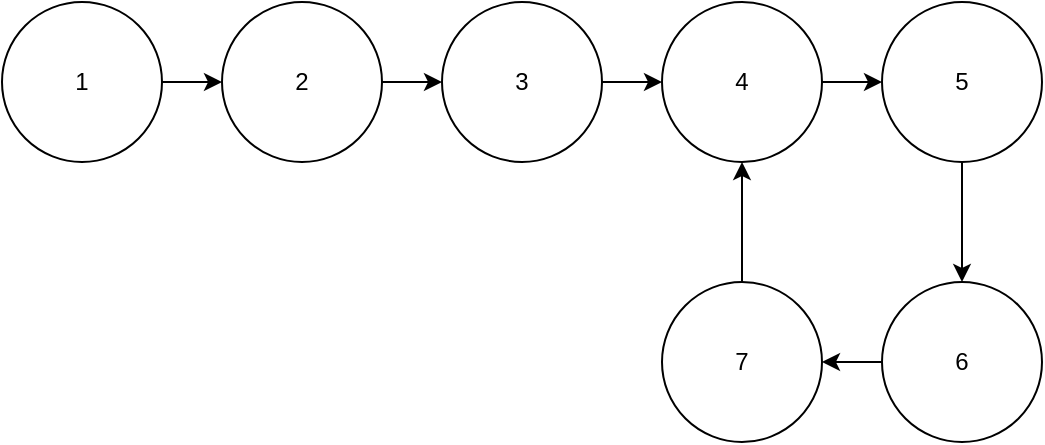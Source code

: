 <mxfile version="21.6.6" type="github">
  <diagram name="第 1 页" id="N7r7OU1YnOGUv65oeLJI">
    <mxGraphModel dx="1242" dy="718" grid="1" gridSize="10" guides="1" tooltips="1" connect="1" arrows="1" fold="1" page="1" pageScale="1" pageWidth="827" pageHeight="1169" math="0" shadow="0">
      <root>
        <mxCell id="0" />
        <mxCell id="1" parent="0" />
        <mxCell id="U11lHf7SrJ4D87NI97nm-4" value="" style="edgeStyle=orthogonalEdgeStyle;rounded=0;orthogonalLoop=1;jettySize=auto;html=1;" edge="1" parent="1" source="U11lHf7SrJ4D87NI97nm-1" target="U11lHf7SrJ4D87NI97nm-2">
          <mxGeometry relative="1" as="geometry" />
        </mxCell>
        <mxCell id="U11lHf7SrJ4D87NI97nm-1" value="1" style="ellipse;whiteSpace=wrap;html=1;aspect=fixed;" vertex="1" parent="1">
          <mxGeometry x="90" y="160" width="80" height="80" as="geometry" />
        </mxCell>
        <mxCell id="U11lHf7SrJ4D87NI97nm-10" value="" style="edgeStyle=orthogonalEdgeStyle;rounded=0;orthogonalLoop=1;jettySize=auto;html=1;" edge="1" parent="1" source="U11lHf7SrJ4D87NI97nm-2" target="U11lHf7SrJ4D87NI97nm-5">
          <mxGeometry relative="1" as="geometry" />
        </mxCell>
        <mxCell id="U11lHf7SrJ4D87NI97nm-2" value="2" style="ellipse;whiteSpace=wrap;html=1;aspect=fixed;" vertex="1" parent="1">
          <mxGeometry x="200" y="160" width="80" height="80" as="geometry" />
        </mxCell>
        <mxCell id="U11lHf7SrJ4D87NI97nm-11" value="" style="edgeStyle=orthogonalEdgeStyle;rounded=0;orthogonalLoop=1;jettySize=auto;html=1;" edge="1" parent="1" source="U11lHf7SrJ4D87NI97nm-5" target="U11lHf7SrJ4D87NI97nm-6">
          <mxGeometry relative="1" as="geometry" />
        </mxCell>
        <mxCell id="U11lHf7SrJ4D87NI97nm-5" value="3" style="ellipse;whiteSpace=wrap;html=1;aspect=fixed;" vertex="1" parent="1">
          <mxGeometry x="310" y="160" width="80" height="80" as="geometry" />
        </mxCell>
        <mxCell id="U11lHf7SrJ4D87NI97nm-12" value="" style="edgeStyle=orthogonalEdgeStyle;rounded=0;orthogonalLoop=1;jettySize=auto;html=1;" edge="1" parent="1" source="U11lHf7SrJ4D87NI97nm-6" target="U11lHf7SrJ4D87NI97nm-7">
          <mxGeometry relative="1" as="geometry" />
        </mxCell>
        <mxCell id="U11lHf7SrJ4D87NI97nm-6" value="4" style="ellipse;whiteSpace=wrap;html=1;aspect=fixed;" vertex="1" parent="1">
          <mxGeometry x="420" y="160" width="80" height="80" as="geometry" />
        </mxCell>
        <mxCell id="U11lHf7SrJ4D87NI97nm-13" value="" style="edgeStyle=orthogonalEdgeStyle;rounded=0;orthogonalLoop=1;jettySize=auto;html=1;" edge="1" parent="1" source="U11lHf7SrJ4D87NI97nm-7" target="U11lHf7SrJ4D87NI97nm-8">
          <mxGeometry relative="1" as="geometry" />
        </mxCell>
        <mxCell id="U11lHf7SrJ4D87NI97nm-7" value="5" style="ellipse;whiteSpace=wrap;html=1;aspect=fixed;" vertex="1" parent="1">
          <mxGeometry x="530" y="160" width="80" height="80" as="geometry" />
        </mxCell>
        <mxCell id="U11lHf7SrJ4D87NI97nm-14" value="" style="edgeStyle=orthogonalEdgeStyle;rounded=0;orthogonalLoop=1;jettySize=auto;html=1;" edge="1" parent="1" source="U11lHf7SrJ4D87NI97nm-8" target="U11lHf7SrJ4D87NI97nm-9">
          <mxGeometry relative="1" as="geometry" />
        </mxCell>
        <mxCell id="U11lHf7SrJ4D87NI97nm-8" value="6" style="ellipse;whiteSpace=wrap;html=1;aspect=fixed;" vertex="1" parent="1">
          <mxGeometry x="530" y="300" width="80" height="80" as="geometry" />
        </mxCell>
        <mxCell id="U11lHf7SrJ4D87NI97nm-15" style="edgeStyle=orthogonalEdgeStyle;rounded=0;orthogonalLoop=1;jettySize=auto;html=1;entryX=0.5;entryY=1;entryDx=0;entryDy=0;" edge="1" parent="1" source="U11lHf7SrJ4D87NI97nm-9" target="U11lHf7SrJ4D87NI97nm-6">
          <mxGeometry relative="1" as="geometry" />
        </mxCell>
        <mxCell id="U11lHf7SrJ4D87NI97nm-9" value="7" style="ellipse;whiteSpace=wrap;html=1;aspect=fixed;" vertex="1" parent="1">
          <mxGeometry x="420" y="300" width="80" height="80" as="geometry" />
        </mxCell>
      </root>
    </mxGraphModel>
  </diagram>
</mxfile>
